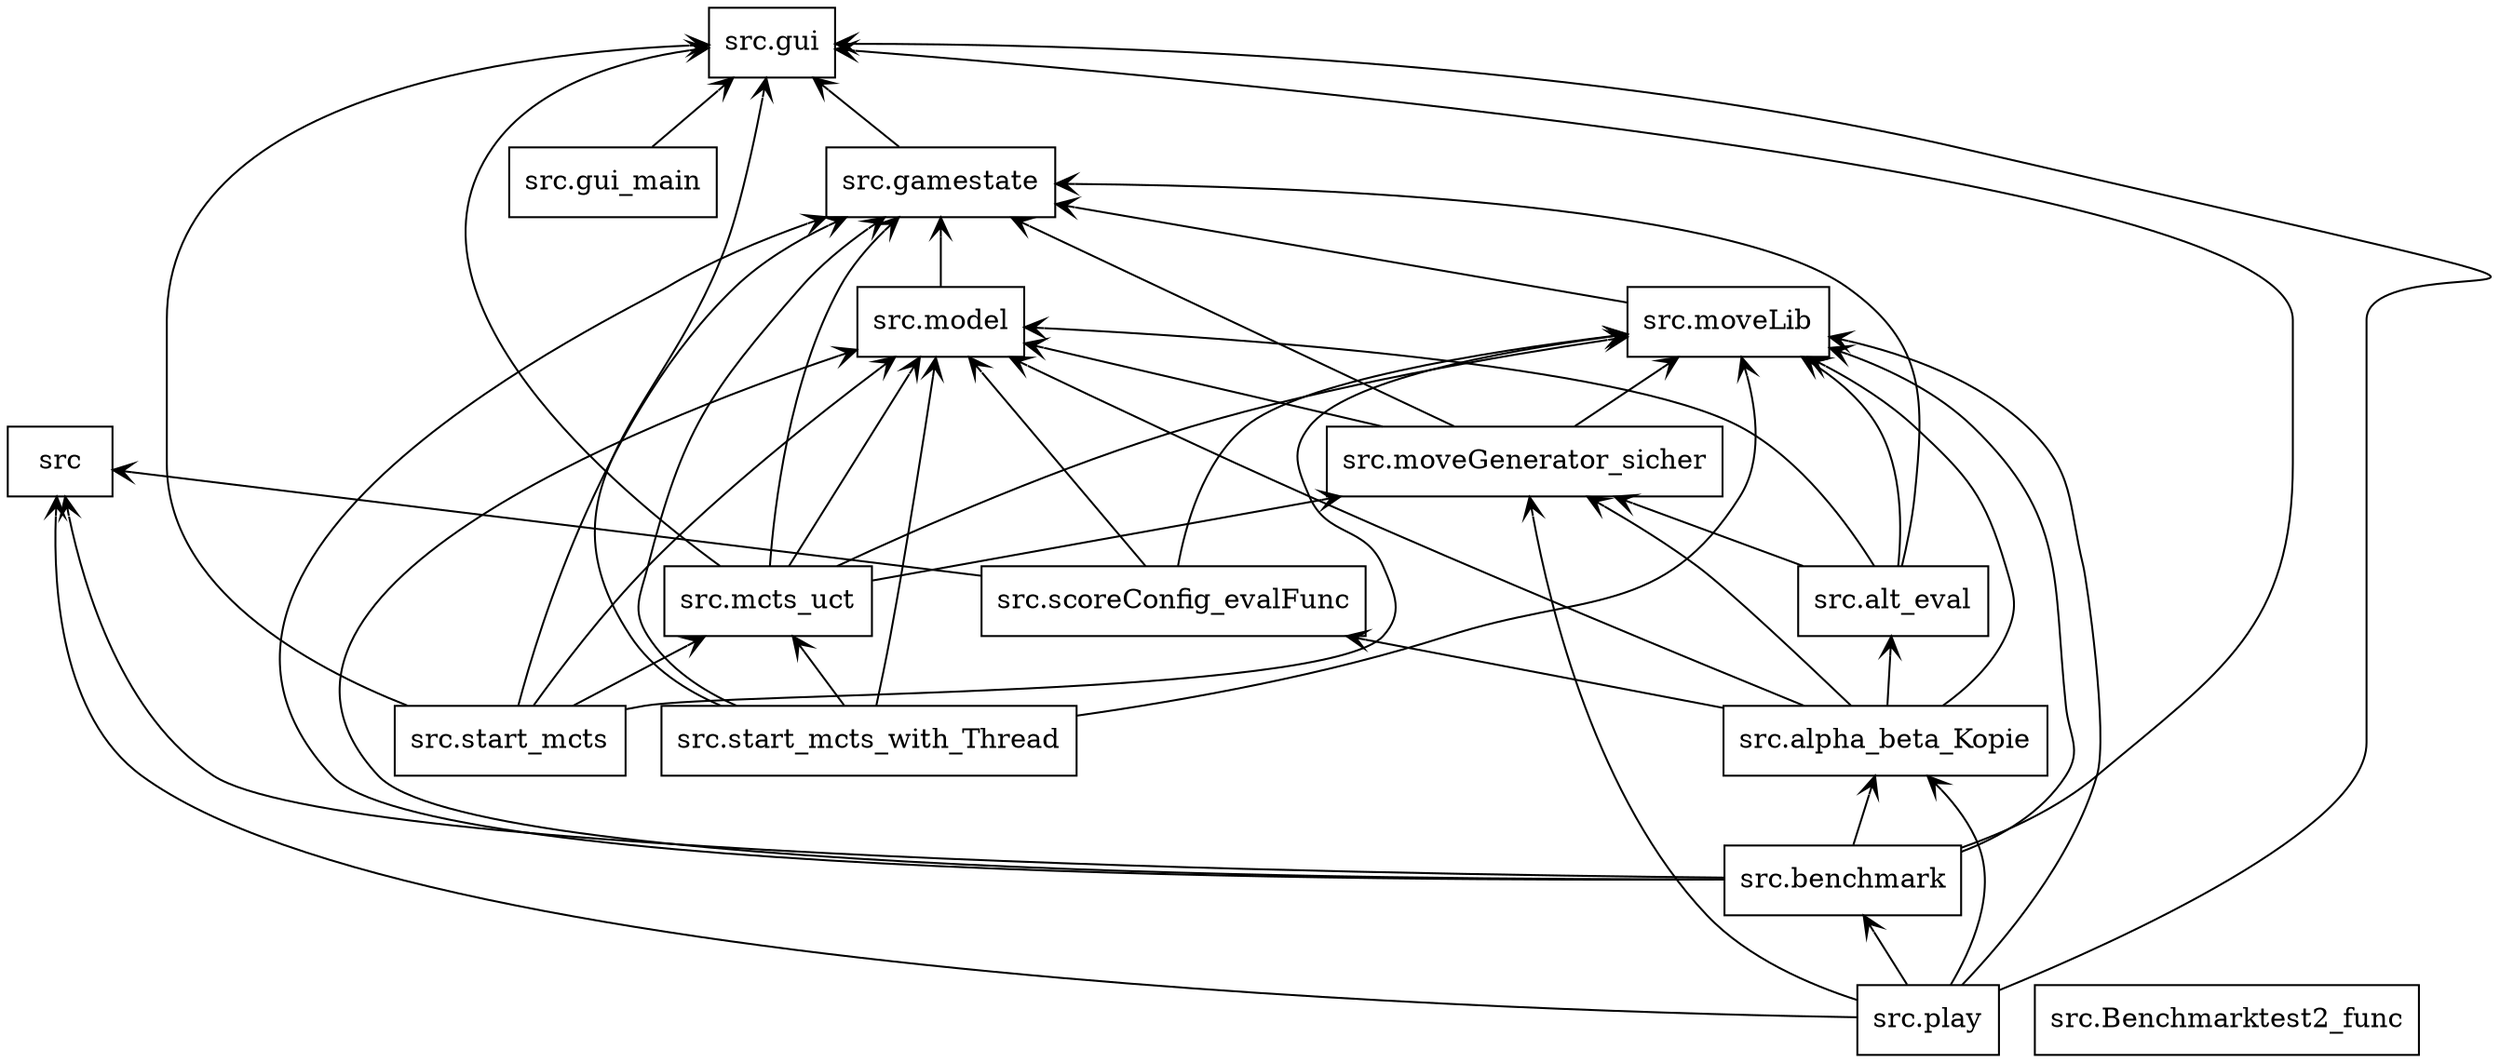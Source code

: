 digraph "packages" {
rankdir=BT
charset="utf-8"
"src" [color="black", label=<src>, shape="box", style="solid"];
"src.Benchmarktest2_func" [color="black", label=<src.Benchmarktest2_func>, shape="box", style="solid"];
"src.alpha_beta_Kopie" [color="black", label=<src.alpha_beta_Kopie>, shape="box", style="solid"];
"src.alt_eval" [color="black", label=<src.alt_eval>, shape="box", style="solid"];
"src.benchmark" [color="black", label=<src.benchmark>, shape="box", style="solid"];
"src.gamestate" [color="black", label=<src.gamestate>, shape="box", style="solid"];
"src.gui" [color="black", label=<src.gui>, shape="box", style="solid"];
"src.gui_main" [color="black", label=<src.gui_main>, shape="box", style="solid"];
"src.mcts_uct" [color="black", label=<src.mcts_uct>, shape="box", style="solid"];
"src.model" [color="black", label=<src.model>, shape="box", style="solid"];
"src.moveGenerator_sicher" [color="black", label=<src.moveGenerator_sicher>, shape="box", style="solid"];
"src.moveLib" [color="black", label=<src.moveLib>, shape="box", style="solid"];
"src.play" [color="black", label=<src.play>, shape="box", style="solid"];
"src.scoreConfig_evalFunc" [color="black", label=<src.scoreConfig_evalFunc>, shape="box", style="solid"];
"src.start_mcts" [color="black", label=<src.start_mcts>, shape="box", style="solid"];
"src.start_mcts_with_Thread" [color="black", label=<src.start_mcts_with_Thread>, shape="box", style="solid"];
"src.alpha_beta_Kopie" -> "src.alt_eval" [arrowhead="open", arrowtail="none"];
"src.alpha_beta_Kopie" -> "src.model" [arrowhead="open", arrowtail="none"];
"src.alpha_beta_Kopie" -> "src.moveGenerator_sicher" [arrowhead="open", arrowtail="none"];
"src.alpha_beta_Kopie" -> "src.moveLib" [arrowhead="open", arrowtail="none"];
"src.alpha_beta_Kopie" -> "src.scoreConfig_evalFunc" [arrowhead="open", arrowtail="none"];
"src.alt_eval" -> "src.gamestate" [arrowhead="open", arrowtail="none"];
"src.alt_eval" -> "src.model" [arrowhead="open", arrowtail="none"];
"src.alt_eval" -> "src.moveGenerator_sicher" [arrowhead="open", arrowtail="none"];
"src.alt_eval" -> "src.moveLib" [arrowhead="open", arrowtail="none"];
"src.benchmark" -> "src" [arrowhead="open", arrowtail="none"];
"src.benchmark" -> "src.alpha_beta_Kopie" [arrowhead="open", arrowtail="none"];
"src.benchmark" -> "src.gamestate" [arrowhead="open", arrowtail="none"];
"src.benchmark" -> "src.gui" [arrowhead="open", arrowtail="none"];
"src.benchmark" -> "src.model" [arrowhead="open", arrowtail="none"];
"src.benchmark" -> "src.moveLib" [arrowhead="open", arrowtail="none"];
"src.gamestate" -> "src.gui" [arrowhead="open", arrowtail="none"];
"src.gui_main" -> "src.gui" [arrowhead="open", arrowtail="none"];
"src.mcts_uct" -> "src.gamestate" [arrowhead="open", arrowtail="none"];
"src.mcts_uct" -> "src.gui" [arrowhead="open", arrowtail="none"];
"src.mcts_uct" -> "src.model" [arrowhead="open", arrowtail="none"];
"src.mcts_uct" -> "src.moveGenerator_sicher" [arrowhead="open", arrowtail="none"];
"src.mcts_uct" -> "src.moveLib" [arrowhead="open", arrowtail="none"];
"src.model" -> "src.gamestate" [arrowhead="open", arrowtail="none"];
"src.moveGenerator_sicher" -> "src.gamestate" [arrowhead="open", arrowtail="none"];
"src.moveGenerator_sicher" -> "src.model" [arrowhead="open", arrowtail="none"];
"src.moveGenerator_sicher" -> "src.moveLib" [arrowhead="open", arrowtail="none"];
"src.moveLib" -> "src.gamestate" [arrowhead="open", arrowtail="none"];
"src.play" -> "src" [arrowhead="open", arrowtail="none"];
"src.play" -> "src.alpha_beta_Kopie" [arrowhead="open", arrowtail="none"];
"src.play" -> "src.benchmark" [arrowhead="open", arrowtail="none"];
"src.play" -> "src.gui" [arrowhead="open", arrowtail="none"];
"src.play" -> "src.moveGenerator_sicher" [arrowhead="open", arrowtail="none"];
"src.play" -> "src.moveLib" [arrowhead="open", arrowtail="none"];
"src.scoreConfig_evalFunc" -> "src" [arrowhead="open", arrowtail="none"];
"src.scoreConfig_evalFunc" -> "src.model" [arrowhead="open", arrowtail="none"];
"src.scoreConfig_evalFunc" -> "src.moveLib" [arrowhead="open", arrowtail="none"];
"src.start_mcts" -> "src.gamestate" [arrowhead="open", arrowtail="none"];
"src.start_mcts" -> "src.gui" [arrowhead="open", arrowtail="none"];
"src.start_mcts" -> "src.mcts_uct" [arrowhead="open", arrowtail="none"];
"src.start_mcts" -> "src.model" [arrowhead="open", arrowtail="none"];
"src.start_mcts" -> "src.moveLib" [arrowhead="open", arrowtail="none"];
"src.start_mcts_with_Thread" -> "src.gamestate" [arrowhead="open", arrowtail="none"];
"src.start_mcts_with_Thread" -> "src.gui" [arrowhead="open", arrowtail="none"];
"src.start_mcts_with_Thread" -> "src.mcts_uct" [arrowhead="open", arrowtail="none"];
"src.start_mcts_with_Thread" -> "src.model" [arrowhead="open", arrowtail="none"];
"src.start_mcts_with_Thread" -> "src.moveLib" [arrowhead="open", arrowtail="none"];
}
